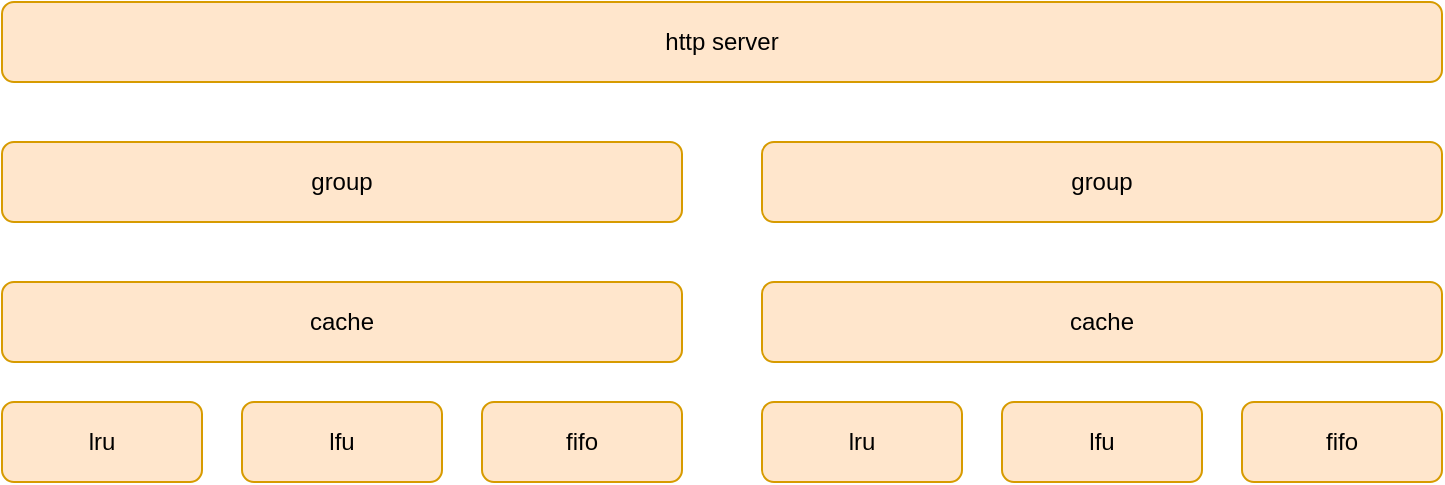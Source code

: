 <mxfile version="20.3.0" type="device"><diagram id="Y2l4uayrLn7aVQ1XCWa9" name="第 1 页"><mxGraphModel dx="1106" dy="816" grid="1" gridSize="10" guides="1" tooltips="1" connect="1" arrows="1" fold="1" page="1" pageScale="1" pageWidth="827" pageHeight="1169" math="0" shadow="0"><root><mxCell id="0"/><mxCell id="1" parent="0"/><mxCell id="qkLZQNSoyhqqkPZpmIU9-1" value="lru" style="rounded=1;whiteSpace=wrap;html=1;fillColor=#ffe6cc;strokeColor=#d79b00;" vertex="1" parent="1"><mxGeometry x="90" y="510" width="100" height="40" as="geometry"/></mxCell><mxCell id="qkLZQNSoyhqqkPZpmIU9-2" value="lfu" style="rounded=1;whiteSpace=wrap;html=1;fillColor=#ffe6cc;strokeColor=#d79b00;" vertex="1" parent="1"><mxGeometry x="210" y="510" width="100" height="40" as="geometry"/></mxCell><mxCell id="qkLZQNSoyhqqkPZpmIU9-3" value="fifo" style="rounded=1;whiteSpace=wrap;html=1;fillColor=#ffe6cc;strokeColor=#d79b00;" vertex="1" parent="1"><mxGeometry x="330" y="510" width="100" height="40" as="geometry"/></mxCell><mxCell id="qkLZQNSoyhqqkPZpmIU9-4" value="cache" style="rounded=1;whiteSpace=wrap;html=1;fillColor=#ffe6cc;strokeColor=#d79b00;" vertex="1" parent="1"><mxGeometry x="90" y="450" width="340" height="40" as="geometry"/></mxCell><mxCell id="qkLZQNSoyhqqkPZpmIU9-5" value="group" style="rounded=1;whiteSpace=wrap;html=1;fillColor=#ffe6cc;strokeColor=#d79b00;" vertex="1" parent="1"><mxGeometry x="90" y="380" width="340" height="40" as="geometry"/></mxCell><mxCell id="qkLZQNSoyhqqkPZpmIU9-6" value="http server" style="rounded=1;whiteSpace=wrap;html=1;fillColor=#ffe6cc;strokeColor=#d79b00;" vertex="1" parent="1"><mxGeometry x="90" y="310" width="720" height="40" as="geometry"/></mxCell><mxCell id="qkLZQNSoyhqqkPZpmIU9-7" value="lru" style="rounded=1;whiteSpace=wrap;html=1;fillColor=#ffe6cc;strokeColor=#d79b00;" vertex="1" parent="1"><mxGeometry x="470" y="510" width="100" height="40" as="geometry"/></mxCell><mxCell id="qkLZQNSoyhqqkPZpmIU9-8" value="lfu" style="rounded=1;whiteSpace=wrap;html=1;fillColor=#ffe6cc;strokeColor=#d79b00;" vertex="1" parent="1"><mxGeometry x="590" y="510" width="100" height="40" as="geometry"/></mxCell><mxCell id="qkLZQNSoyhqqkPZpmIU9-9" value="fifo" style="rounded=1;whiteSpace=wrap;html=1;fillColor=#ffe6cc;strokeColor=#d79b00;" vertex="1" parent="1"><mxGeometry x="710" y="510" width="100" height="40" as="geometry"/></mxCell><mxCell id="qkLZQNSoyhqqkPZpmIU9-10" value="cache" style="rounded=1;whiteSpace=wrap;html=1;fillColor=#ffe6cc;strokeColor=#d79b00;" vertex="1" parent="1"><mxGeometry x="470" y="450" width="340" height="40" as="geometry"/></mxCell><mxCell id="qkLZQNSoyhqqkPZpmIU9-11" value="group" style="rounded=1;whiteSpace=wrap;html=1;fillColor=#ffe6cc;strokeColor=#d79b00;" vertex="1" parent="1"><mxGeometry x="470" y="380" width="340" height="40" as="geometry"/></mxCell></root></mxGraphModel></diagram></mxfile>